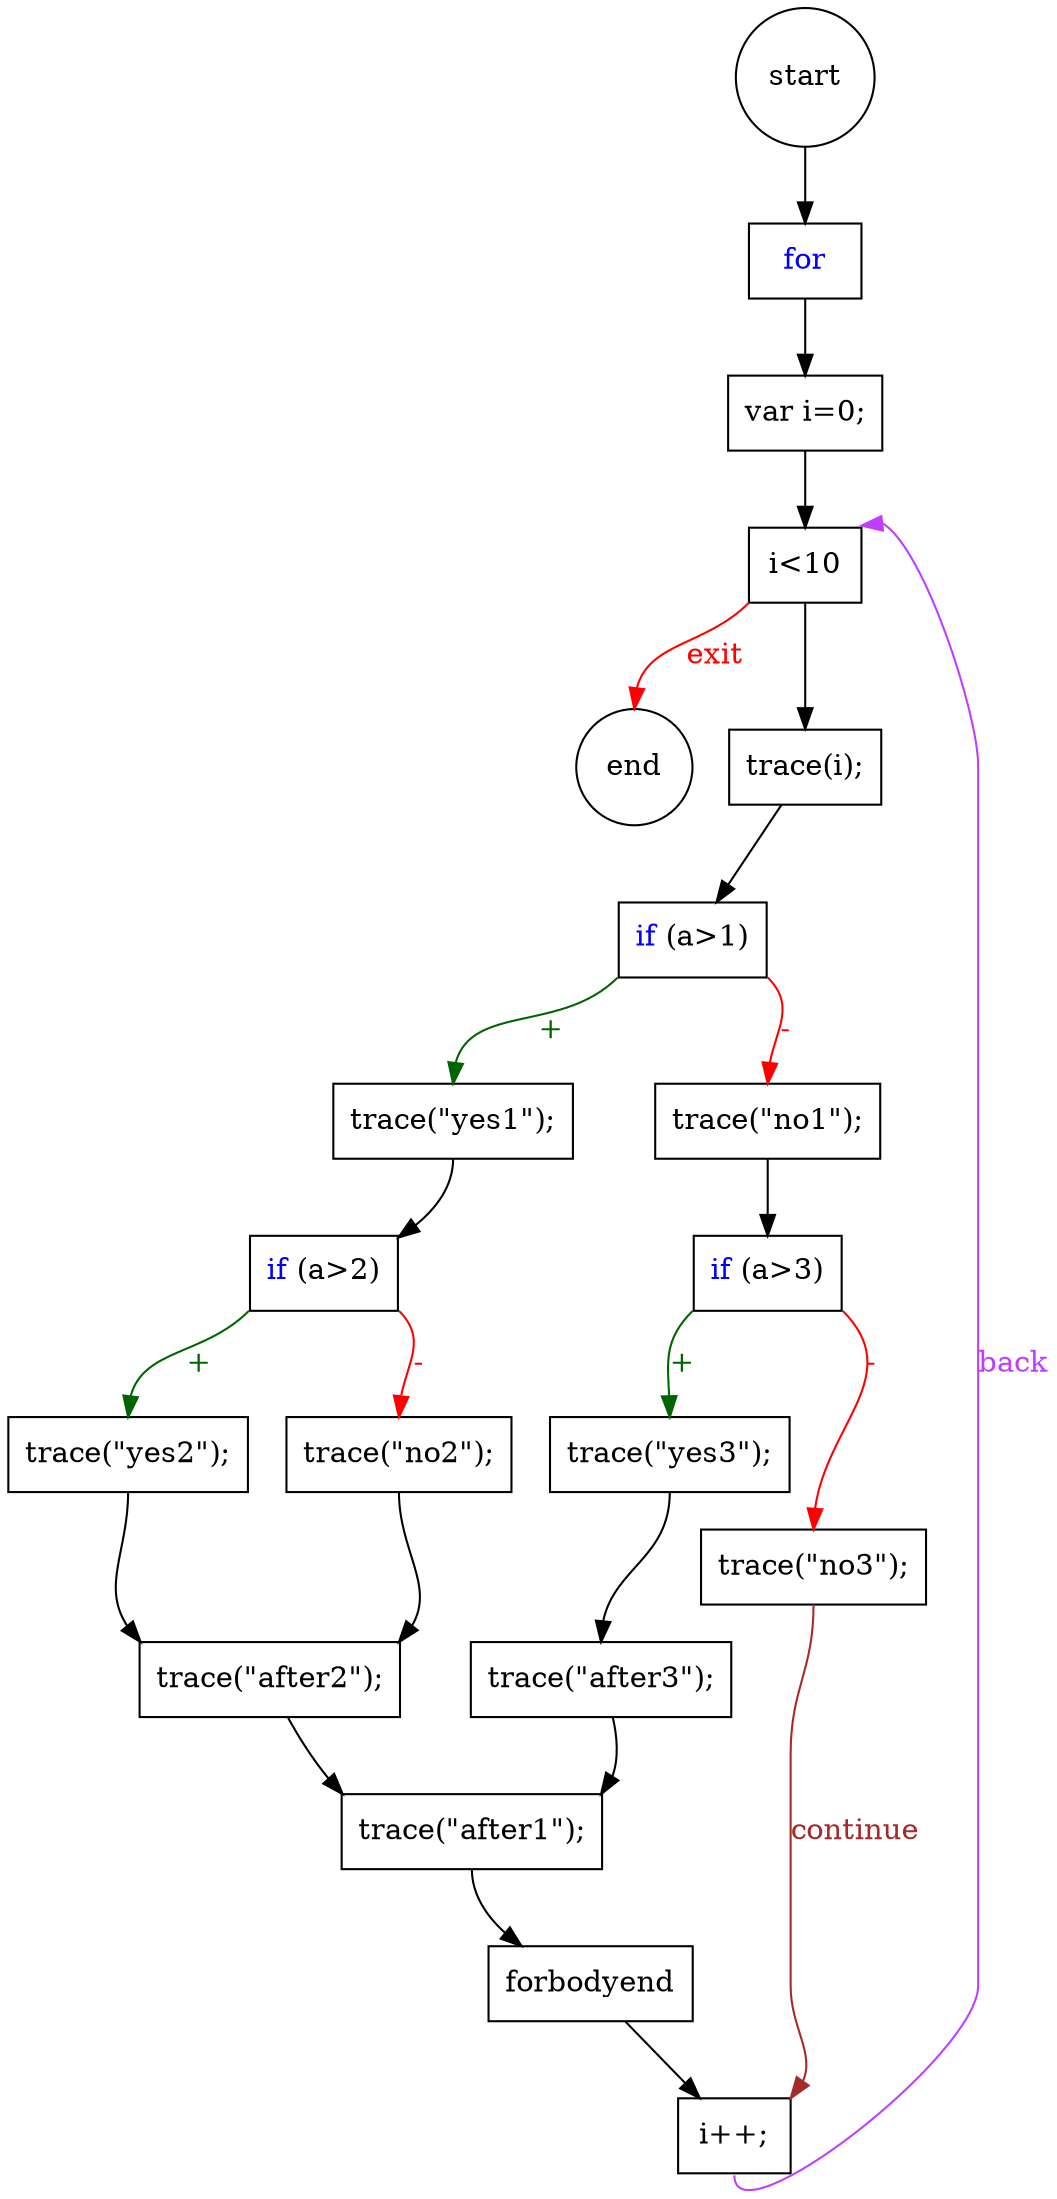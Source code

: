 /*
for(var i=0;i<10;i++)
{  
  trace(i);
  if(a>1){
    trace("yes1");
    if(a>2){
       trace("yes2");
    }else{
       trace("no2");
    }
    trace("after2");
  }else{
    trace("no1");
    if(a>3){
       trace("yes3");
    }else{
       trace("no3");
    }
  }
}
end;

*/
digraph {
node [shape=box]
start [shape=circle];
end [shape=circle];
for [label=<<FONT color="blue">for</FONT>>]

forcond[label="i<10"];
forfirst[label="var i=0;"];
forlast[label="i++;"];
forbody[label="trace(i);"];

start->for->forfirst;
forfirst->forcond;
forcond->forbody;

forbody

->ifcond;
ontrue[label="trace(\"yes1\");"]
onfalse[label="trace(\"no1\");"]
ifcond[label=<<FONT color="blue">if</FONT> (a&gt;1)>]
ifcond:sw->ontrue:n [color=darkgreen fontcolor=darkgreen label="+"];
ontrue:s
//ontrue

->ifcond2;
ontrue2[label="trace(\"yes2\");"]
onfalse2[label="trace(\"no2\");"]
ifcond2[label=<<FONT color="blue">if</FONT> (a&gt;2)>]
ifcond2:sw->ontrue2:n [color=darkgreen fontcolor=darkgreen label="+"];
ontrue2:s->ifend2:nw;
ifcond2:se->onfalse2:n [color=red fontcolor=red label="-"];
onfalse2:s->ifend2:ne;
ifend2[label="trace(\"after2\");"]
ifend2



->ifend:nw;
ifcond:se->onfalse:n [color=red fontcolor=red label="-"];
onfalse:s
//onfalse

->ifcond3;
ontrue3[label="trace(\"yes3\");"]
onfalse3[label="trace(\"no3\");"]
ifcond3[label=<<FONT color="blue">if</FONT> (a&gt;3)>]
ifcond3:sw->ontrue3:n [color=darkgreen fontcolor=darkgreen label="+"];
ontrue3:s->ifend3:n;
ifcond3:se->onfalse3:n [color=red fontcolor=red label="-"];
onfalse3:s->forlast:ne [color=brown label="continue" fontcolor=brown];
ifend3[label="trace(\"after3\");"]
ifend3



->ifend:ne;

ifend[label="trace(\"after1\");"];

ifend:s



->forbodyend;




forbodyend->forlast;


//note: _ignore attribute used - detection algorithm ignores this edge
//forbody:e->forlast:n[color=brown label="continue(s)" fontcolor=brown _ignore=true];
//forbody:w->end:ne[color=brown label="break(s)" fontcolor=brown _ignore=true];



forlast:s->forcond:ne [color=darkorchid1 label=back fontcolor=darkorchid1];
forcond:sw->end:n [color=red fontcolor=red label="exit"];
end;
}